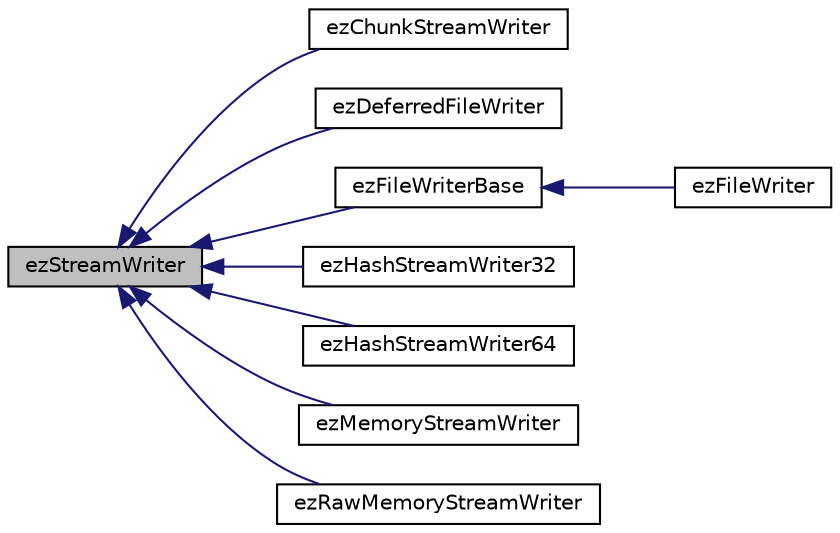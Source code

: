 digraph "ezStreamWriter"
{
 // LATEX_PDF_SIZE
  edge [fontname="Helvetica",fontsize="10",labelfontname="Helvetica",labelfontsize="10"];
  node [fontname="Helvetica",fontsize="10",shape=record];
  rankdir="LR";
  Node1 [label="ezStreamWriter",height=0.2,width=0.4,color="black", fillcolor="grey75", style="filled", fontcolor="black",tooltip="Interface for binary out (write) streams."];
  Node1 -> Node2 [dir="back",color="midnightblue",fontsize="10",style="solid",fontname="Helvetica"];
  Node2 [label="ezChunkStreamWriter",height=0.2,width=0.4,color="black", fillcolor="white", style="filled",URL="$dd/d96/classez_chunk_stream_writer.htm",tooltip="A stream writer that separates data into 'chunks', which act like sub-streams."];
  Node1 -> Node3 [dir="back",color="midnightblue",fontsize="10",style="solid",fontname="Helvetica"];
  Node3 [label="ezDeferredFileWriter",height=0.2,width=0.4,color="black", fillcolor="white", style="filled",URL="$de/d60/classez_deferred_file_writer.htm",tooltip="A file writer that caches all written data and only opens and writes to the output file when everythi..."];
  Node1 -> Node4 [dir="back",color="midnightblue",fontsize="10",style="solid",fontname="Helvetica"];
  Node4 [label="ezFileWriterBase",height=0.2,width=0.4,color="black", fillcolor="white", style="filled",URL="$dd/d0c/classez_file_writer_base.htm",tooltip=" "];
  Node4 -> Node5 [dir="back",color="midnightblue",fontsize="10",style="solid",fontname="Helvetica"];
  Node5 [label="ezFileWriter",height=0.2,width=0.4,color="black", fillcolor="white", style="filled",URL="$da/d87/classez_file_writer.htm",tooltip="The default class to use to write data to a file, implements the ezStreamWriter interface."];
  Node1 -> Node6 [dir="back",color="midnightblue",fontsize="10",style="solid",fontname="Helvetica"];
  Node6 [label="ezHashStreamWriter32",height=0.2,width=0.4,color="black", fillcolor="white", style="filled",URL="$d5/d8f/classez_hash_stream_writer32.htm",tooltip="A stream writer that hashes the data written to it."];
  Node1 -> Node7 [dir="back",color="midnightblue",fontsize="10",style="solid",fontname="Helvetica"];
  Node7 [label="ezHashStreamWriter64",height=0.2,width=0.4,color="black", fillcolor="white", style="filled",URL="$db/d5a/classez_hash_stream_writer64.htm",tooltip="A stream writer that hashes the data written to it."];
  Node1 -> Node8 [dir="back",color="midnightblue",fontsize="10",style="solid",fontname="Helvetica"];
  Node8 [label="ezMemoryStreamWriter",height=0.2,width=0.4,color="black", fillcolor="white", style="filled",URL="$dc/db9/classez_memory_stream_writer.htm",tooltip="A writer which can access a memory stream."];
  Node1 -> Node9 [dir="back",color="midnightblue",fontsize="10",style="solid",fontname="Helvetica"];
  Node9 [label="ezRawMemoryStreamWriter",height=0.2,width=0.4,color="black", fillcolor="white", style="filled",URL="$db/d19/classez_raw_memory_stream_writer.htm",tooltip="Maps a raw chunk of memory to the ezStreamReader interface."];
}

